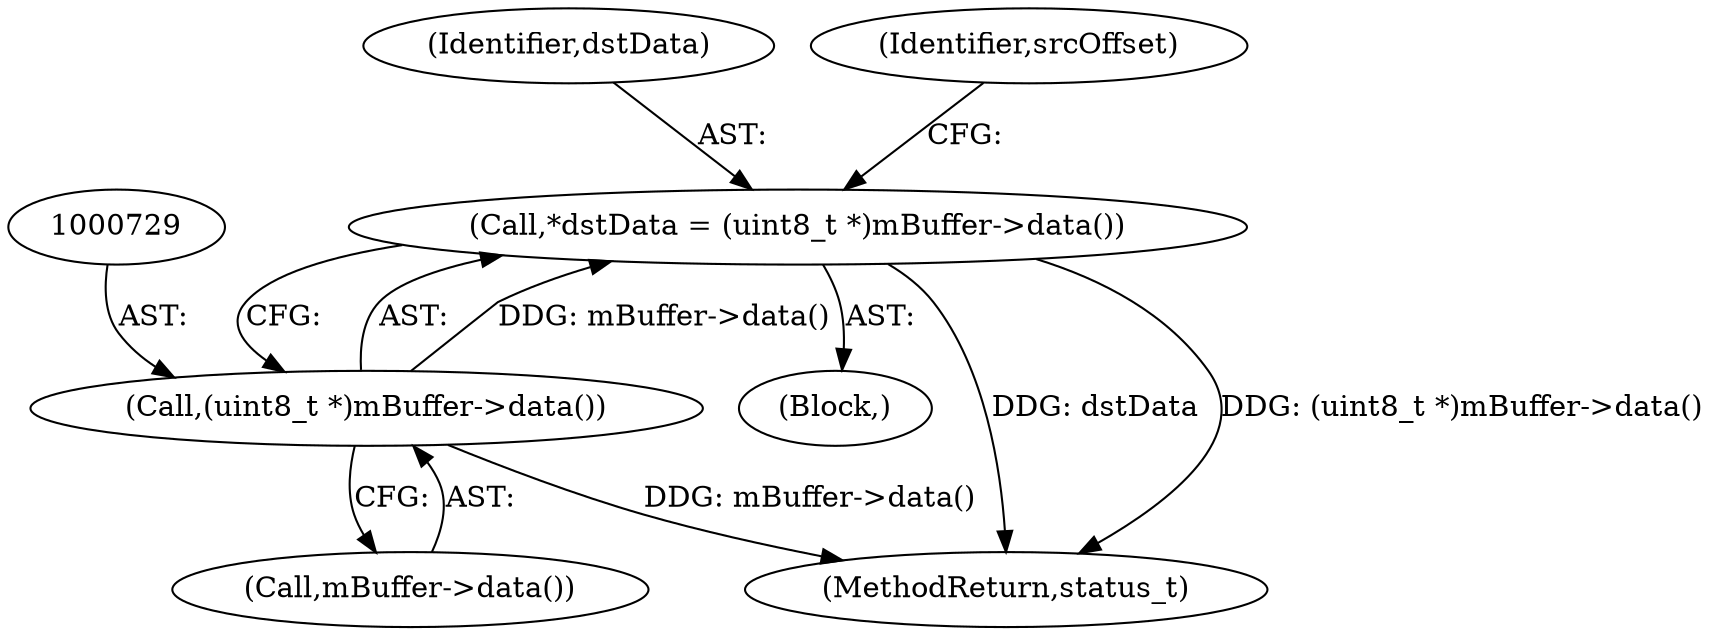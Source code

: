 digraph "0_Android_5403587a74aee2fb57076528c3927851531c8afb@pointer" {
"1000726" [label="(Call,*dstData = (uint8_t *)mBuffer->data())"];
"1000728" [label="(Call,(uint8_t *)mBuffer->data())"];
"1000726" [label="(Call,*dstData = (uint8_t *)mBuffer->data())"];
"1000727" [label="(Identifier,dstData)"];
"1000724" [label="(Block,)"];
"1000733" [label="(Identifier,srcOffset)"];
"1000942" [label="(MethodReturn,status_t)"];
"1000730" [label="(Call,mBuffer->data())"];
"1000728" [label="(Call,(uint8_t *)mBuffer->data())"];
"1000726" -> "1000724"  [label="AST: "];
"1000726" -> "1000728"  [label="CFG: "];
"1000727" -> "1000726"  [label="AST: "];
"1000728" -> "1000726"  [label="AST: "];
"1000733" -> "1000726"  [label="CFG: "];
"1000726" -> "1000942"  [label="DDG: dstData"];
"1000726" -> "1000942"  [label="DDG: (uint8_t *)mBuffer->data()"];
"1000728" -> "1000726"  [label="DDG: mBuffer->data()"];
"1000728" -> "1000730"  [label="CFG: "];
"1000729" -> "1000728"  [label="AST: "];
"1000730" -> "1000728"  [label="AST: "];
"1000728" -> "1000942"  [label="DDG: mBuffer->data()"];
}
